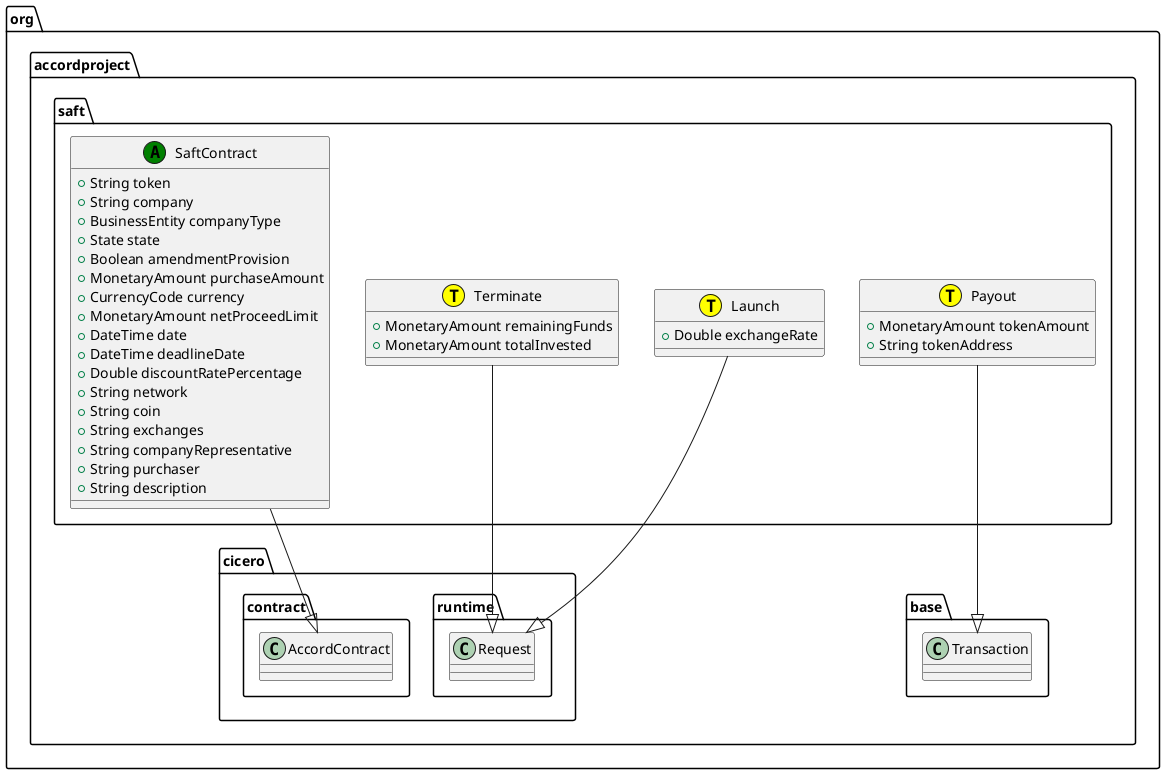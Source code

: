 @startuml
class org.accordproject.saft.Launch << (T,yellow) >> {
   + Double exchangeRate
}
org.accordproject.saft.Launch --|> org.accordproject.cicero.runtime.Request
class org.accordproject.saft.Terminate << (T,yellow) >> {
   + MonetaryAmount remainingFunds
   + MonetaryAmount totalInvested
}
org.accordproject.saft.Terminate --|> org.accordproject.cicero.runtime.Request
class org.accordproject.saft.Payout << (T,yellow) >> {
   + MonetaryAmount tokenAmount
   + String tokenAddress
}
org.accordproject.saft.Payout --|> org.accordproject.base.Transaction
class org.accordproject.saft.SaftContract << (A,green) >> {
   + String token
   + String company
   + BusinessEntity companyType
   + State state
   + Boolean amendmentProvision
   + MonetaryAmount purchaseAmount
   + CurrencyCode currency
   + MonetaryAmount netProceedLimit
   + DateTime date
   + DateTime deadlineDate
   + Double discountRatePercentage
   + String network
   + String coin
   + String exchanges
   + String companyRepresentative
   + String purchaser
   + String description
}
org.accordproject.saft.SaftContract --|> org.accordproject.cicero.contract.AccordContract
@enduml
